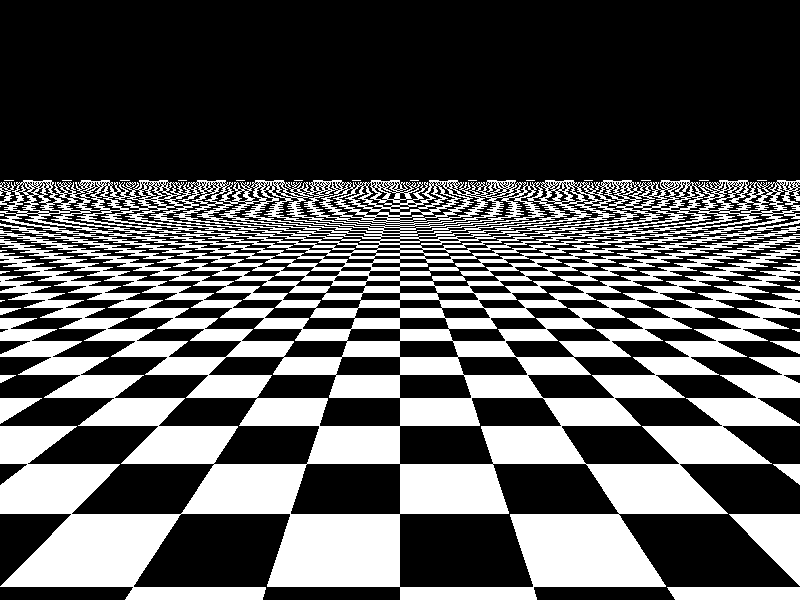 // ==================================================================
// Commented Scene including a pigmented plane with a light source. |
// ==================================================================

// The include files contain pre-defined scene elements
#include "colors.inc"     

// Defining Background Color
background { 
    color Black 
    }

// Defining Camera Coordinates
camera {
    location <0, 2, -3>
    look_at  <0, 1, 2>
}

// Defining a Plane & Pigment
plane {
    <0, 1, 0>, -1 // Defining location of plane
    pigment       // Defining a pigment
    {   
        checker color Black, color White // Defining pigment colors
    }
}

// Defining Light Source
light_source {
    <2, 4, -3> color White // Defining location & color of light source
}
